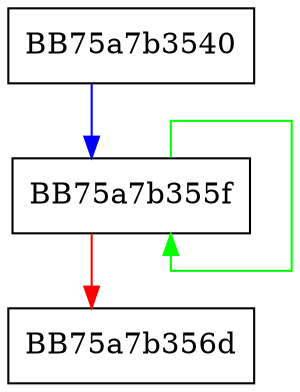 digraph FPU_push {
  node [shape="box"];
  graph [splines=ortho];
  BB75a7b3540 -> BB75a7b355f [color="blue"];
  BB75a7b355f -> BB75a7b355f [color="green"];
  BB75a7b355f -> BB75a7b356d [color="red"];
}